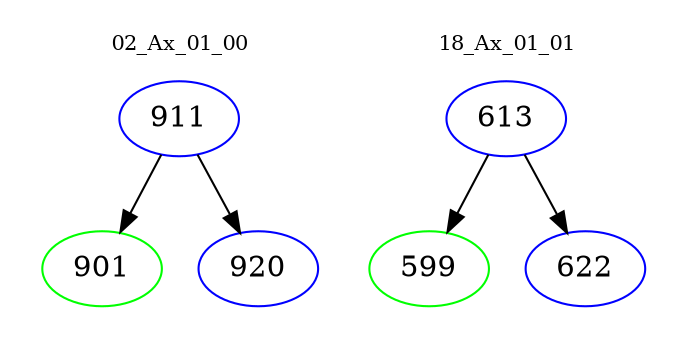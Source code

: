 digraph{
subgraph cluster_0 {
color = white
label = "02_Ax_01_00";
fontsize=10;
T0_911 [label="911", color="blue"]
T0_911 -> T0_901 [color="black"]
T0_901 [label="901", color="green"]
T0_911 -> T0_920 [color="black"]
T0_920 [label="920", color="blue"]
}
subgraph cluster_1 {
color = white
label = "18_Ax_01_01";
fontsize=10;
T1_613 [label="613", color="blue"]
T1_613 -> T1_599 [color="black"]
T1_599 [label="599", color="green"]
T1_613 -> T1_622 [color="black"]
T1_622 [label="622", color="blue"]
}
}
